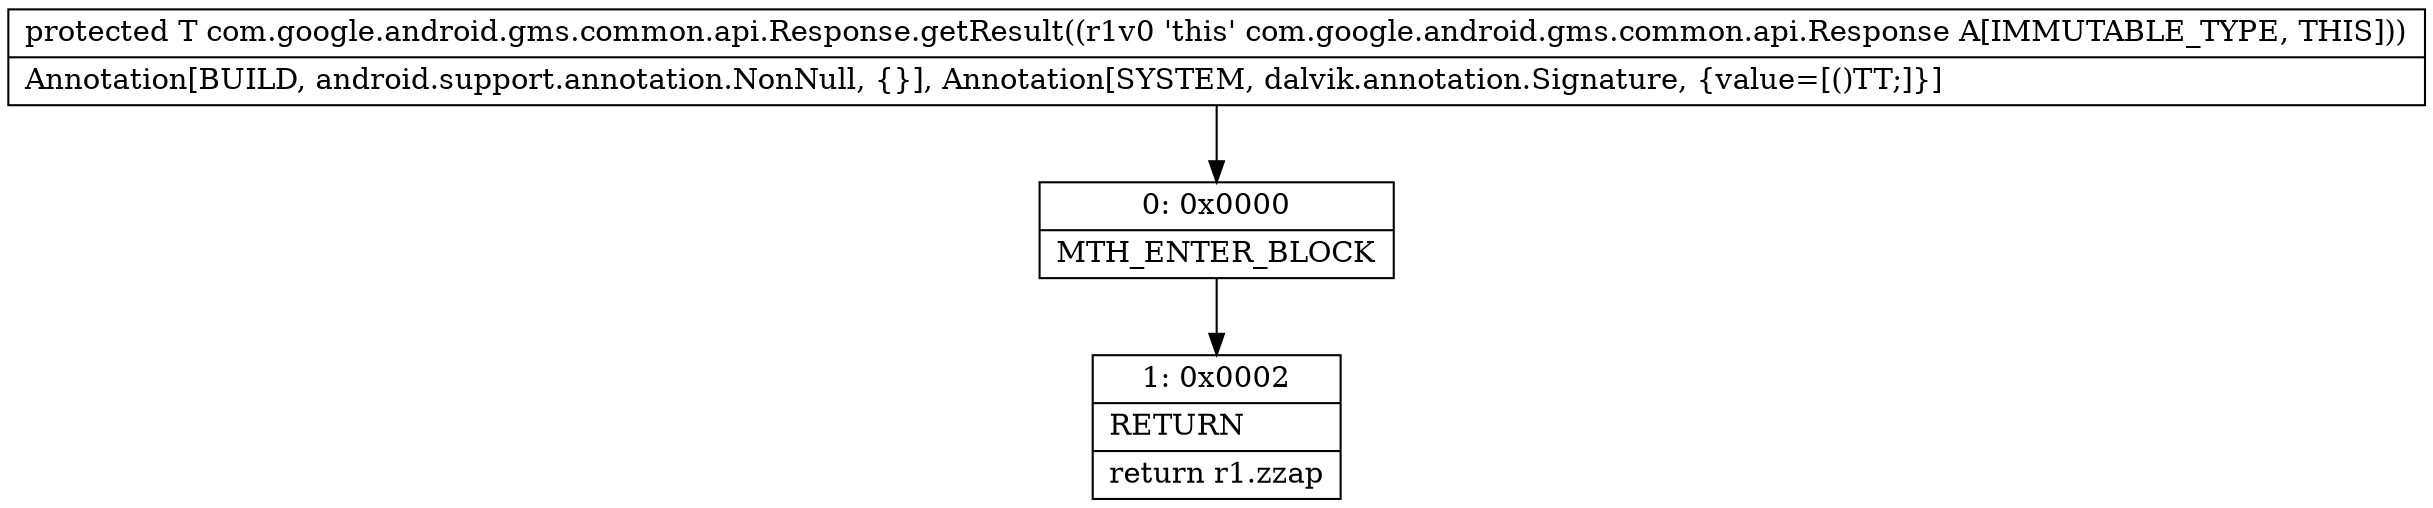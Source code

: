 digraph "CFG forcom.google.android.gms.common.api.Response.getResult()Lcom\/google\/android\/gms\/common\/api\/Result;" {
Node_0 [shape=record,label="{0\:\ 0x0000|MTH_ENTER_BLOCK\l}"];
Node_1 [shape=record,label="{1\:\ 0x0002|RETURN\l|return r1.zzap\l}"];
MethodNode[shape=record,label="{protected T com.google.android.gms.common.api.Response.getResult((r1v0 'this' com.google.android.gms.common.api.Response A[IMMUTABLE_TYPE, THIS]))  | Annotation[BUILD, android.support.annotation.NonNull, \{\}], Annotation[SYSTEM, dalvik.annotation.Signature, \{value=[()TT;]\}]\l}"];
MethodNode -> Node_0;
Node_0 -> Node_1;
}

